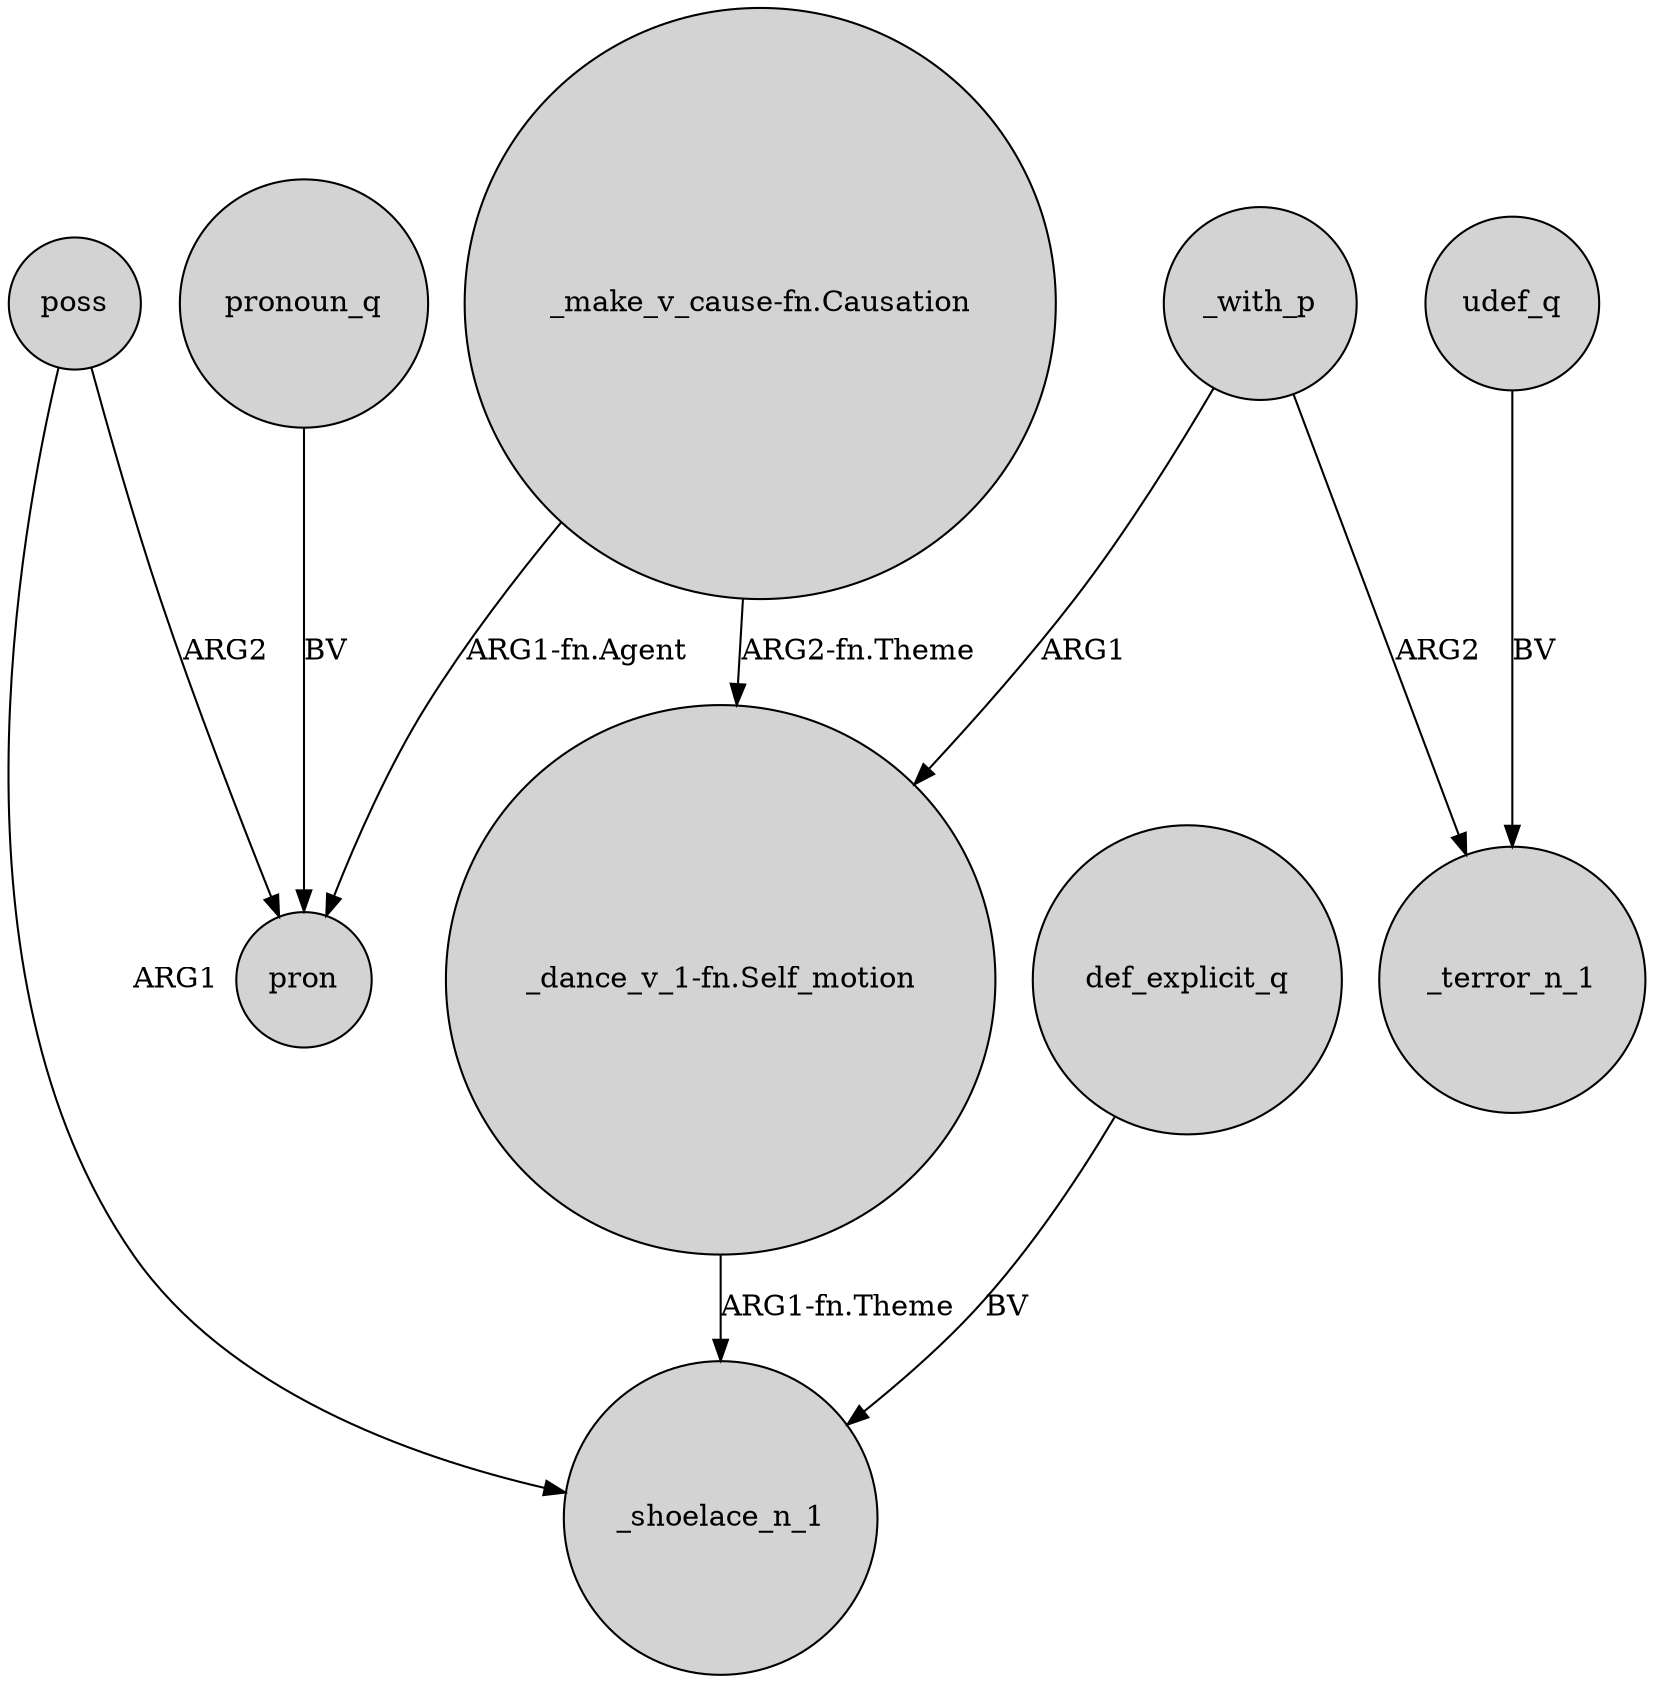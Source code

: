 digraph {
	node [shape=circle style=filled]
	"_dance_v_1-fn.Self_motion" -> _shoelace_n_1 [label="ARG1-fn.Theme"]
	_with_p -> "_dance_v_1-fn.Self_motion" [label=ARG1]
	"_make_v_cause-fn.Causation" -> pron [label="ARG1-fn.Agent"]
	poss -> _shoelace_n_1 [label=ARG1]
	"_make_v_cause-fn.Causation" -> "_dance_v_1-fn.Self_motion" [label="ARG2-fn.Theme"]
	poss -> pron [label=ARG2]
	udef_q -> _terror_n_1 [label=BV]
	def_explicit_q -> _shoelace_n_1 [label=BV]
	_with_p -> _terror_n_1 [label=ARG2]
	pronoun_q -> pron [label=BV]
}
